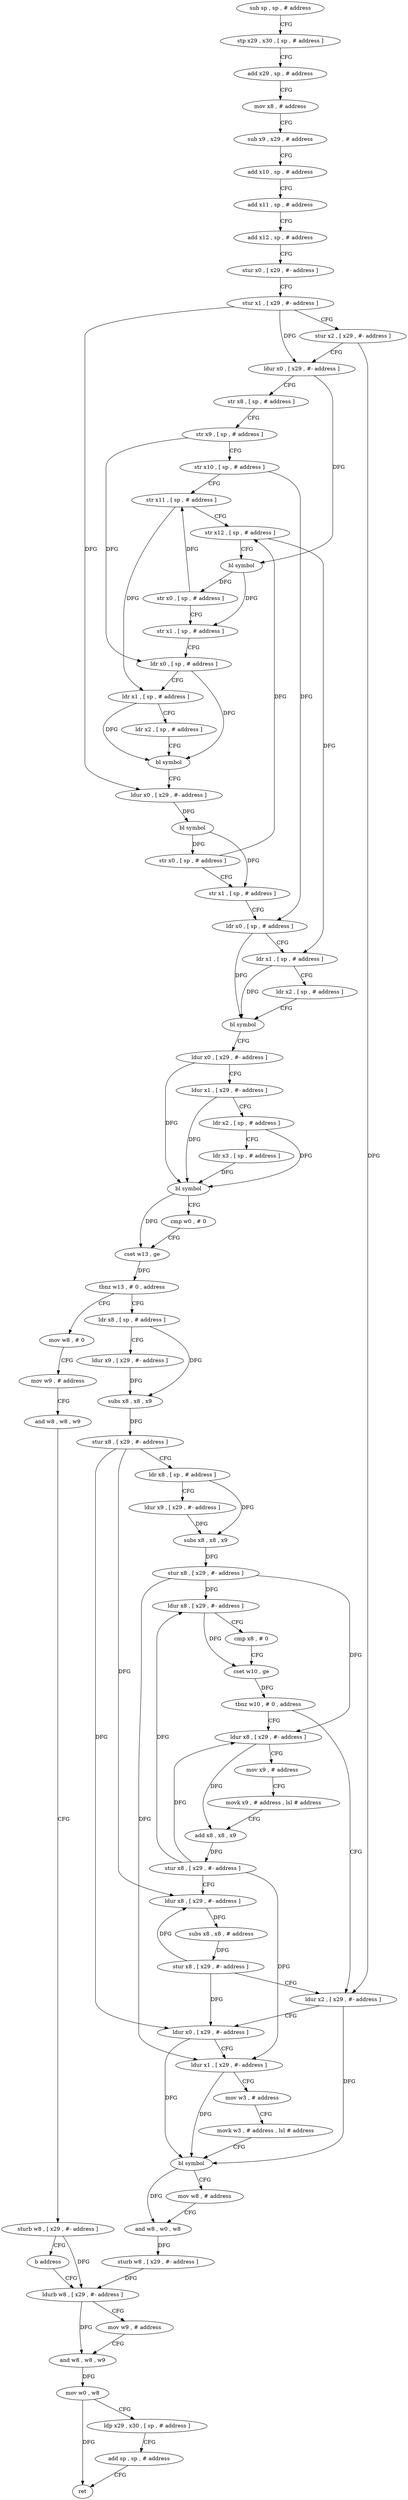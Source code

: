 digraph "func" {
"4224136" [label = "sub sp , sp , # address" ]
"4224140" [label = "stp x29 , x30 , [ sp , # address ]" ]
"4224144" [label = "add x29 , sp , # address" ]
"4224148" [label = "mov x8 , # address" ]
"4224152" [label = "sub x9 , x29 , # address" ]
"4224156" [label = "add x10 , sp , # address" ]
"4224160" [label = "add x11 , sp , # address" ]
"4224164" [label = "add x12 , sp , # address" ]
"4224168" [label = "stur x0 , [ x29 , #- address ]" ]
"4224172" [label = "stur x1 , [ x29 , #- address ]" ]
"4224176" [label = "stur x2 , [ x29 , #- address ]" ]
"4224180" [label = "ldur x0 , [ x29 , #- address ]" ]
"4224184" [label = "str x8 , [ sp , # address ]" ]
"4224188" [label = "str x9 , [ sp , # address ]" ]
"4224192" [label = "str x10 , [ sp , # address ]" ]
"4224196" [label = "str x11 , [ sp , # address ]" ]
"4224200" [label = "str x12 , [ sp , # address ]" ]
"4224204" [label = "bl symbol" ]
"4224208" [label = "str x0 , [ sp , # address ]" ]
"4224212" [label = "str x1 , [ sp , # address ]" ]
"4224216" [label = "ldr x0 , [ sp , # address ]" ]
"4224220" [label = "ldr x1 , [ sp , # address ]" ]
"4224224" [label = "ldr x2 , [ sp , # address ]" ]
"4224228" [label = "bl symbol" ]
"4224232" [label = "ldur x0 , [ x29 , #- address ]" ]
"4224236" [label = "bl symbol" ]
"4224240" [label = "str x0 , [ sp , # address ]" ]
"4224244" [label = "str x1 , [ sp , # address ]" ]
"4224248" [label = "ldr x0 , [ sp , # address ]" ]
"4224252" [label = "ldr x1 , [ sp , # address ]" ]
"4224256" [label = "ldr x2 , [ sp , # address ]" ]
"4224260" [label = "bl symbol" ]
"4224264" [label = "ldur x0 , [ x29 , #- address ]" ]
"4224268" [label = "ldur x1 , [ x29 , #- address ]" ]
"4224272" [label = "ldr x2 , [ sp , # address ]" ]
"4224276" [label = "ldr x3 , [ sp , # address ]" ]
"4224280" [label = "bl symbol" ]
"4224284" [label = "cmp w0 , # 0" ]
"4224288" [label = "cset w13 , ge" ]
"4224292" [label = "tbnz w13 , # 0 , address" ]
"4224316" [label = "ldr x8 , [ sp , # address ]" ]
"4224296" [label = "mov w8 , # 0" ]
"4224320" [label = "ldur x9 , [ x29 , #- address ]" ]
"4224324" [label = "subs x8 , x8 , x9" ]
"4224328" [label = "stur x8 , [ x29 , #- address ]" ]
"4224332" [label = "ldr x8 , [ sp , # address ]" ]
"4224336" [label = "ldur x9 , [ x29 , #- address ]" ]
"4224340" [label = "subs x8 , x8 , x9" ]
"4224344" [label = "stur x8 , [ x29 , #- address ]" ]
"4224348" [label = "ldur x8 , [ x29 , #- address ]" ]
"4224352" [label = "cmp x8 , # 0" ]
"4224356" [label = "cset w10 , ge" ]
"4224360" [label = "tbnz w10 , # 0 , address" ]
"4224396" [label = "ldur x2 , [ x29 , #- address ]" ]
"4224364" [label = "ldur x8 , [ x29 , #- address ]" ]
"4224300" [label = "mov w9 , # address" ]
"4224304" [label = "and w8 , w8 , w9" ]
"4224308" [label = "sturb w8 , [ x29 , #- address ]" ]
"4224312" [label = "b address" ]
"4224432" [label = "ldurb w8 , [ x29 , #- address ]" ]
"4224400" [label = "ldur x0 , [ x29 , #- address ]" ]
"4224404" [label = "ldur x1 , [ x29 , #- address ]" ]
"4224408" [label = "mov w3 , # address" ]
"4224412" [label = "movk w3 , # address , lsl # address" ]
"4224416" [label = "bl symbol" ]
"4224420" [label = "mov w8 , # address" ]
"4224424" [label = "and w8 , w0 , w8" ]
"4224428" [label = "sturb w8 , [ x29 , #- address ]" ]
"4224368" [label = "mov x9 , # address" ]
"4224372" [label = "movk x9 , # address , lsl # address" ]
"4224376" [label = "add x8 , x8 , x9" ]
"4224380" [label = "stur x8 , [ x29 , #- address ]" ]
"4224384" [label = "ldur x8 , [ x29 , #- address ]" ]
"4224388" [label = "subs x8 , x8 , # address" ]
"4224392" [label = "stur x8 , [ x29 , #- address ]" ]
"4224436" [label = "mov w9 , # address" ]
"4224440" [label = "and w8 , w8 , w9" ]
"4224444" [label = "mov w0 , w8" ]
"4224448" [label = "ldp x29 , x30 , [ sp , # address ]" ]
"4224452" [label = "add sp , sp , # address" ]
"4224456" [label = "ret" ]
"4224136" -> "4224140" [ label = "CFG" ]
"4224140" -> "4224144" [ label = "CFG" ]
"4224144" -> "4224148" [ label = "CFG" ]
"4224148" -> "4224152" [ label = "CFG" ]
"4224152" -> "4224156" [ label = "CFG" ]
"4224156" -> "4224160" [ label = "CFG" ]
"4224160" -> "4224164" [ label = "CFG" ]
"4224164" -> "4224168" [ label = "CFG" ]
"4224168" -> "4224172" [ label = "CFG" ]
"4224172" -> "4224176" [ label = "CFG" ]
"4224172" -> "4224180" [ label = "DFG" ]
"4224172" -> "4224232" [ label = "DFG" ]
"4224176" -> "4224180" [ label = "CFG" ]
"4224176" -> "4224396" [ label = "DFG" ]
"4224180" -> "4224184" [ label = "CFG" ]
"4224180" -> "4224204" [ label = "DFG" ]
"4224184" -> "4224188" [ label = "CFG" ]
"4224188" -> "4224192" [ label = "CFG" ]
"4224188" -> "4224216" [ label = "DFG" ]
"4224192" -> "4224196" [ label = "CFG" ]
"4224192" -> "4224248" [ label = "DFG" ]
"4224196" -> "4224200" [ label = "CFG" ]
"4224196" -> "4224220" [ label = "DFG" ]
"4224200" -> "4224204" [ label = "CFG" ]
"4224200" -> "4224252" [ label = "DFG" ]
"4224204" -> "4224208" [ label = "DFG" ]
"4224204" -> "4224212" [ label = "DFG" ]
"4224208" -> "4224212" [ label = "CFG" ]
"4224208" -> "4224196" [ label = "DFG" ]
"4224212" -> "4224216" [ label = "CFG" ]
"4224216" -> "4224220" [ label = "CFG" ]
"4224216" -> "4224228" [ label = "DFG" ]
"4224220" -> "4224224" [ label = "CFG" ]
"4224220" -> "4224228" [ label = "DFG" ]
"4224224" -> "4224228" [ label = "CFG" ]
"4224228" -> "4224232" [ label = "CFG" ]
"4224232" -> "4224236" [ label = "DFG" ]
"4224236" -> "4224240" [ label = "DFG" ]
"4224236" -> "4224244" [ label = "DFG" ]
"4224240" -> "4224244" [ label = "CFG" ]
"4224240" -> "4224200" [ label = "DFG" ]
"4224244" -> "4224248" [ label = "CFG" ]
"4224248" -> "4224252" [ label = "CFG" ]
"4224248" -> "4224260" [ label = "DFG" ]
"4224252" -> "4224256" [ label = "CFG" ]
"4224252" -> "4224260" [ label = "DFG" ]
"4224256" -> "4224260" [ label = "CFG" ]
"4224260" -> "4224264" [ label = "CFG" ]
"4224264" -> "4224268" [ label = "CFG" ]
"4224264" -> "4224280" [ label = "DFG" ]
"4224268" -> "4224272" [ label = "CFG" ]
"4224268" -> "4224280" [ label = "DFG" ]
"4224272" -> "4224276" [ label = "CFG" ]
"4224272" -> "4224280" [ label = "DFG" ]
"4224276" -> "4224280" [ label = "DFG" ]
"4224280" -> "4224284" [ label = "CFG" ]
"4224280" -> "4224288" [ label = "DFG" ]
"4224284" -> "4224288" [ label = "CFG" ]
"4224288" -> "4224292" [ label = "DFG" ]
"4224292" -> "4224316" [ label = "CFG" ]
"4224292" -> "4224296" [ label = "CFG" ]
"4224316" -> "4224320" [ label = "CFG" ]
"4224316" -> "4224324" [ label = "DFG" ]
"4224296" -> "4224300" [ label = "CFG" ]
"4224320" -> "4224324" [ label = "DFG" ]
"4224324" -> "4224328" [ label = "DFG" ]
"4224328" -> "4224332" [ label = "CFG" ]
"4224328" -> "4224400" [ label = "DFG" ]
"4224328" -> "4224384" [ label = "DFG" ]
"4224332" -> "4224336" [ label = "CFG" ]
"4224332" -> "4224340" [ label = "DFG" ]
"4224336" -> "4224340" [ label = "DFG" ]
"4224340" -> "4224344" [ label = "DFG" ]
"4224344" -> "4224348" [ label = "DFG" ]
"4224344" -> "4224404" [ label = "DFG" ]
"4224344" -> "4224364" [ label = "DFG" ]
"4224348" -> "4224352" [ label = "CFG" ]
"4224348" -> "4224356" [ label = "DFG" ]
"4224352" -> "4224356" [ label = "CFG" ]
"4224356" -> "4224360" [ label = "DFG" ]
"4224360" -> "4224396" [ label = "CFG" ]
"4224360" -> "4224364" [ label = "CFG" ]
"4224396" -> "4224400" [ label = "CFG" ]
"4224396" -> "4224416" [ label = "DFG" ]
"4224364" -> "4224368" [ label = "CFG" ]
"4224364" -> "4224376" [ label = "DFG" ]
"4224300" -> "4224304" [ label = "CFG" ]
"4224304" -> "4224308" [ label = "CFG" ]
"4224308" -> "4224312" [ label = "CFG" ]
"4224308" -> "4224432" [ label = "DFG" ]
"4224312" -> "4224432" [ label = "CFG" ]
"4224432" -> "4224436" [ label = "CFG" ]
"4224432" -> "4224440" [ label = "DFG" ]
"4224400" -> "4224404" [ label = "CFG" ]
"4224400" -> "4224416" [ label = "DFG" ]
"4224404" -> "4224408" [ label = "CFG" ]
"4224404" -> "4224416" [ label = "DFG" ]
"4224408" -> "4224412" [ label = "CFG" ]
"4224412" -> "4224416" [ label = "CFG" ]
"4224416" -> "4224420" [ label = "CFG" ]
"4224416" -> "4224424" [ label = "DFG" ]
"4224420" -> "4224424" [ label = "CFG" ]
"4224424" -> "4224428" [ label = "DFG" ]
"4224428" -> "4224432" [ label = "DFG" ]
"4224368" -> "4224372" [ label = "CFG" ]
"4224372" -> "4224376" [ label = "CFG" ]
"4224376" -> "4224380" [ label = "DFG" ]
"4224380" -> "4224384" [ label = "CFG" ]
"4224380" -> "4224348" [ label = "DFG" ]
"4224380" -> "4224404" [ label = "DFG" ]
"4224380" -> "4224364" [ label = "DFG" ]
"4224384" -> "4224388" [ label = "DFG" ]
"4224388" -> "4224392" [ label = "DFG" ]
"4224392" -> "4224396" [ label = "CFG" ]
"4224392" -> "4224400" [ label = "DFG" ]
"4224392" -> "4224384" [ label = "DFG" ]
"4224436" -> "4224440" [ label = "CFG" ]
"4224440" -> "4224444" [ label = "DFG" ]
"4224444" -> "4224448" [ label = "CFG" ]
"4224444" -> "4224456" [ label = "DFG" ]
"4224448" -> "4224452" [ label = "CFG" ]
"4224452" -> "4224456" [ label = "CFG" ]
}
